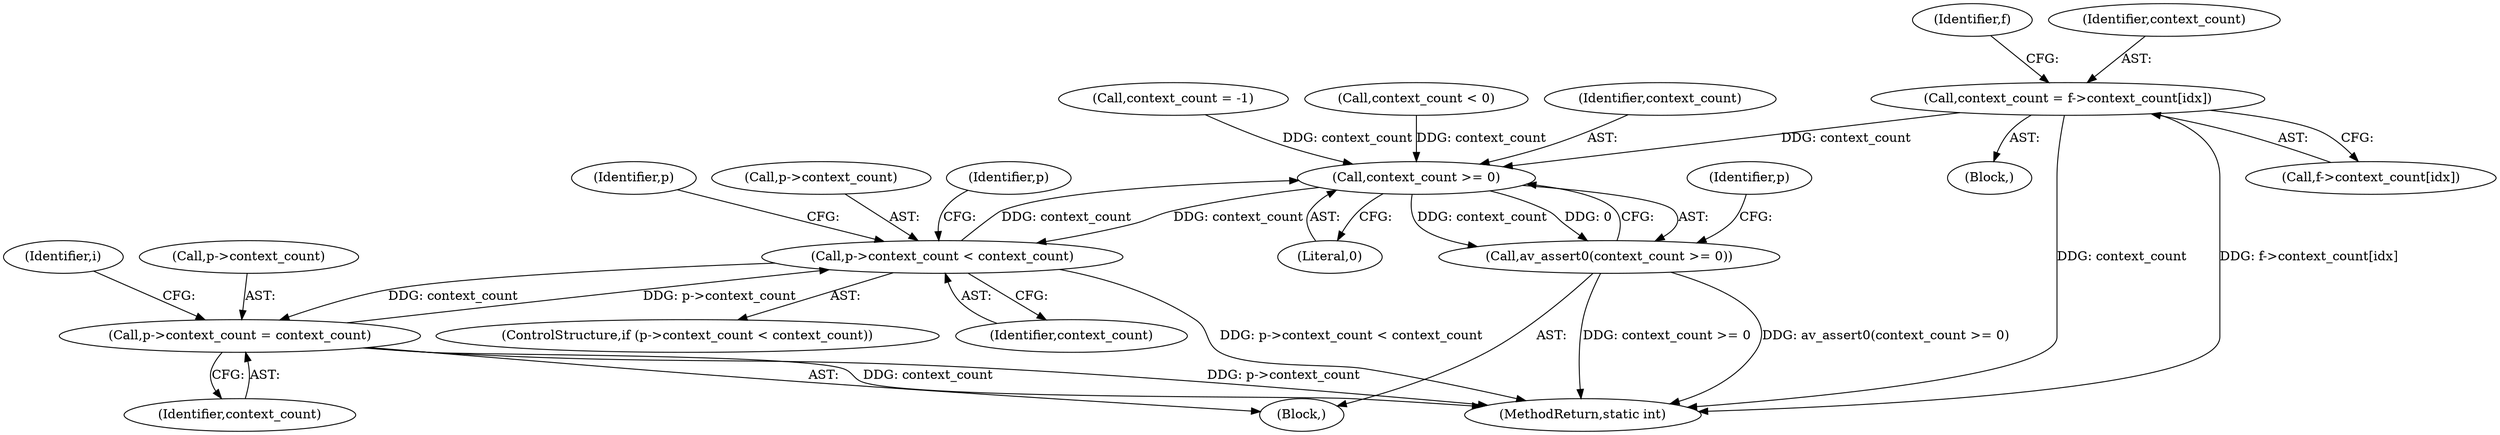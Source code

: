 digraph "0_FFmpeg_547d690d676064069d44703a1917e0dab7e33445@array" {
"1001240" [label="(Call,context_count = f->context_count[idx])"];
"1001268" [label="(Call,context_count >= 0)"];
"1001267" [label="(Call,av_assert0(context_count >= 0))"];
"1001272" [label="(Call,p->context_count < context_count)"];
"1001288" [label="(Call,p->context_count = context_count)"];
"1001281" [label="(Identifier,p)"];
"1001289" [label="(Call,p->context_count)"];
"1001276" [label="(Identifier,context_count)"];
"1001271" [label="(ControlStructure,if (p->context_count < context_count))"];
"1001267" [label="(Call,av_assert0(context_count >= 0))"];
"1001269" [label="(Identifier,context_count)"];
"1000109" [label="(Call,context_count = -1)"];
"1001263" [label="(Identifier,f)"];
"1001295" [label="(MethodReturn,static int)"];
"1001266" [label="(Block,)"];
"1001274" [label="(Identifier,p)"];
"1001197" [label="(Block,)"];
"1001290" [label="(Identifier,p)"];
"1001181" [label="(Identifier,i)"];
"1001273" [label="(Call,p->context_count)"];
"1001292" [label="(Identifier,context_count)"];
"1001270" [label="(Literal,0)"];
"1001272" [label="(Call,p->context_count < context_count)"];
"1000844" [label="(Call,context_count < 0)"];
"1001240" [label="(Call,context_count = f->context_count[idx])"];
"1001241" [label="(Identifier,context_count)"];
"1001268" [label="(Call,context_count >= 0)"];
"1001242" [label="(Call,f->context_count[idx])"];
"1001288" [label="(Call,p->context_count = context_count)"];
"1001240" -> "1001197"  [label="AST: "];
"1001240" -> "1001242"  [label="CFG: "];
"1001241" -> "1001240"  [label="AST: "];
"1001242" -> "1001240"  [label="AST: "];
"1001263" -> "1001240"  [label="CFG: "];
"1001240" -> "1001295"  [label="DDG: context_count"];
"1001240" -> "1001295"  [label="DDG: f->context_count[idx]"];
"1001240" -> "1001268"  [label="DDG: context_count"];
"1001268" -> "1001267"  [label="AST: "];
"1001268" -> "1001270"  [label="CFG: "];
"1001269" -> "1001268"  [label="AST: "];
"1001270" -> "1001268"  [label="AST: "];
"1001267" -> "1001268"  [label="CFG: "];
"1001268" -> "1001267"  [label="DDG: context_count"];
"1001268" -> "1001267"  [label="DDG: 0"];
"1000109" -> "1001268"  [label="DDG: context_count"];
"1000844" -> "1001268"  [label="DDG: context_count"];
"1001272" -> "1001268"  [label="DDG: context_count"];
"1001268" -> "1001272"  [label="DDG: context_count"];
"1001267" -> "1001266"  [label="AST: "];
"1001274" -> "1001267"  [label="CFG: "];
"1001267" -> "1001295"  [label="DDG: av_assert0(context_count >= 0)"];
"1001267" -> "1001295"  [label="DDG: context_count >= 0"];
"1001272" -> "1001271"  [label="AST: "];
"1001272" -> "1001276"  [label="CFG: "];
"1001273" -> "1001272"  [label="AST: "];
"1001276" -> "1001272"  [label="AST: "];
"1001281" -> "1001272"  [label="CFG: "];
"1001290" -> "1001272"  [label="CFG: "];
"1001272" -> "1001295"  [label="DDG: p->context_count < context_count"];
"1001288" -> "1001272"  [label="DDG: p->context_count"];
"1001272" -> "1001288"  [label="DDG: context_count"];
"1001288" -> "1001266"  [label="AST: "];
"1001288" -> "1001292"  [label="CFG: "];
"1001289" -> "1001288"  [label="AST: "];
"1001292" -> "1001288"  [label="AST: "];
"1001181" -> "1001288"  [label="CFG: "];
"1001288" -> "1001295"  [label="DDG: p->context_count"];
"1001288" -> "1001295"  [label="DDG: context_count"];
}
